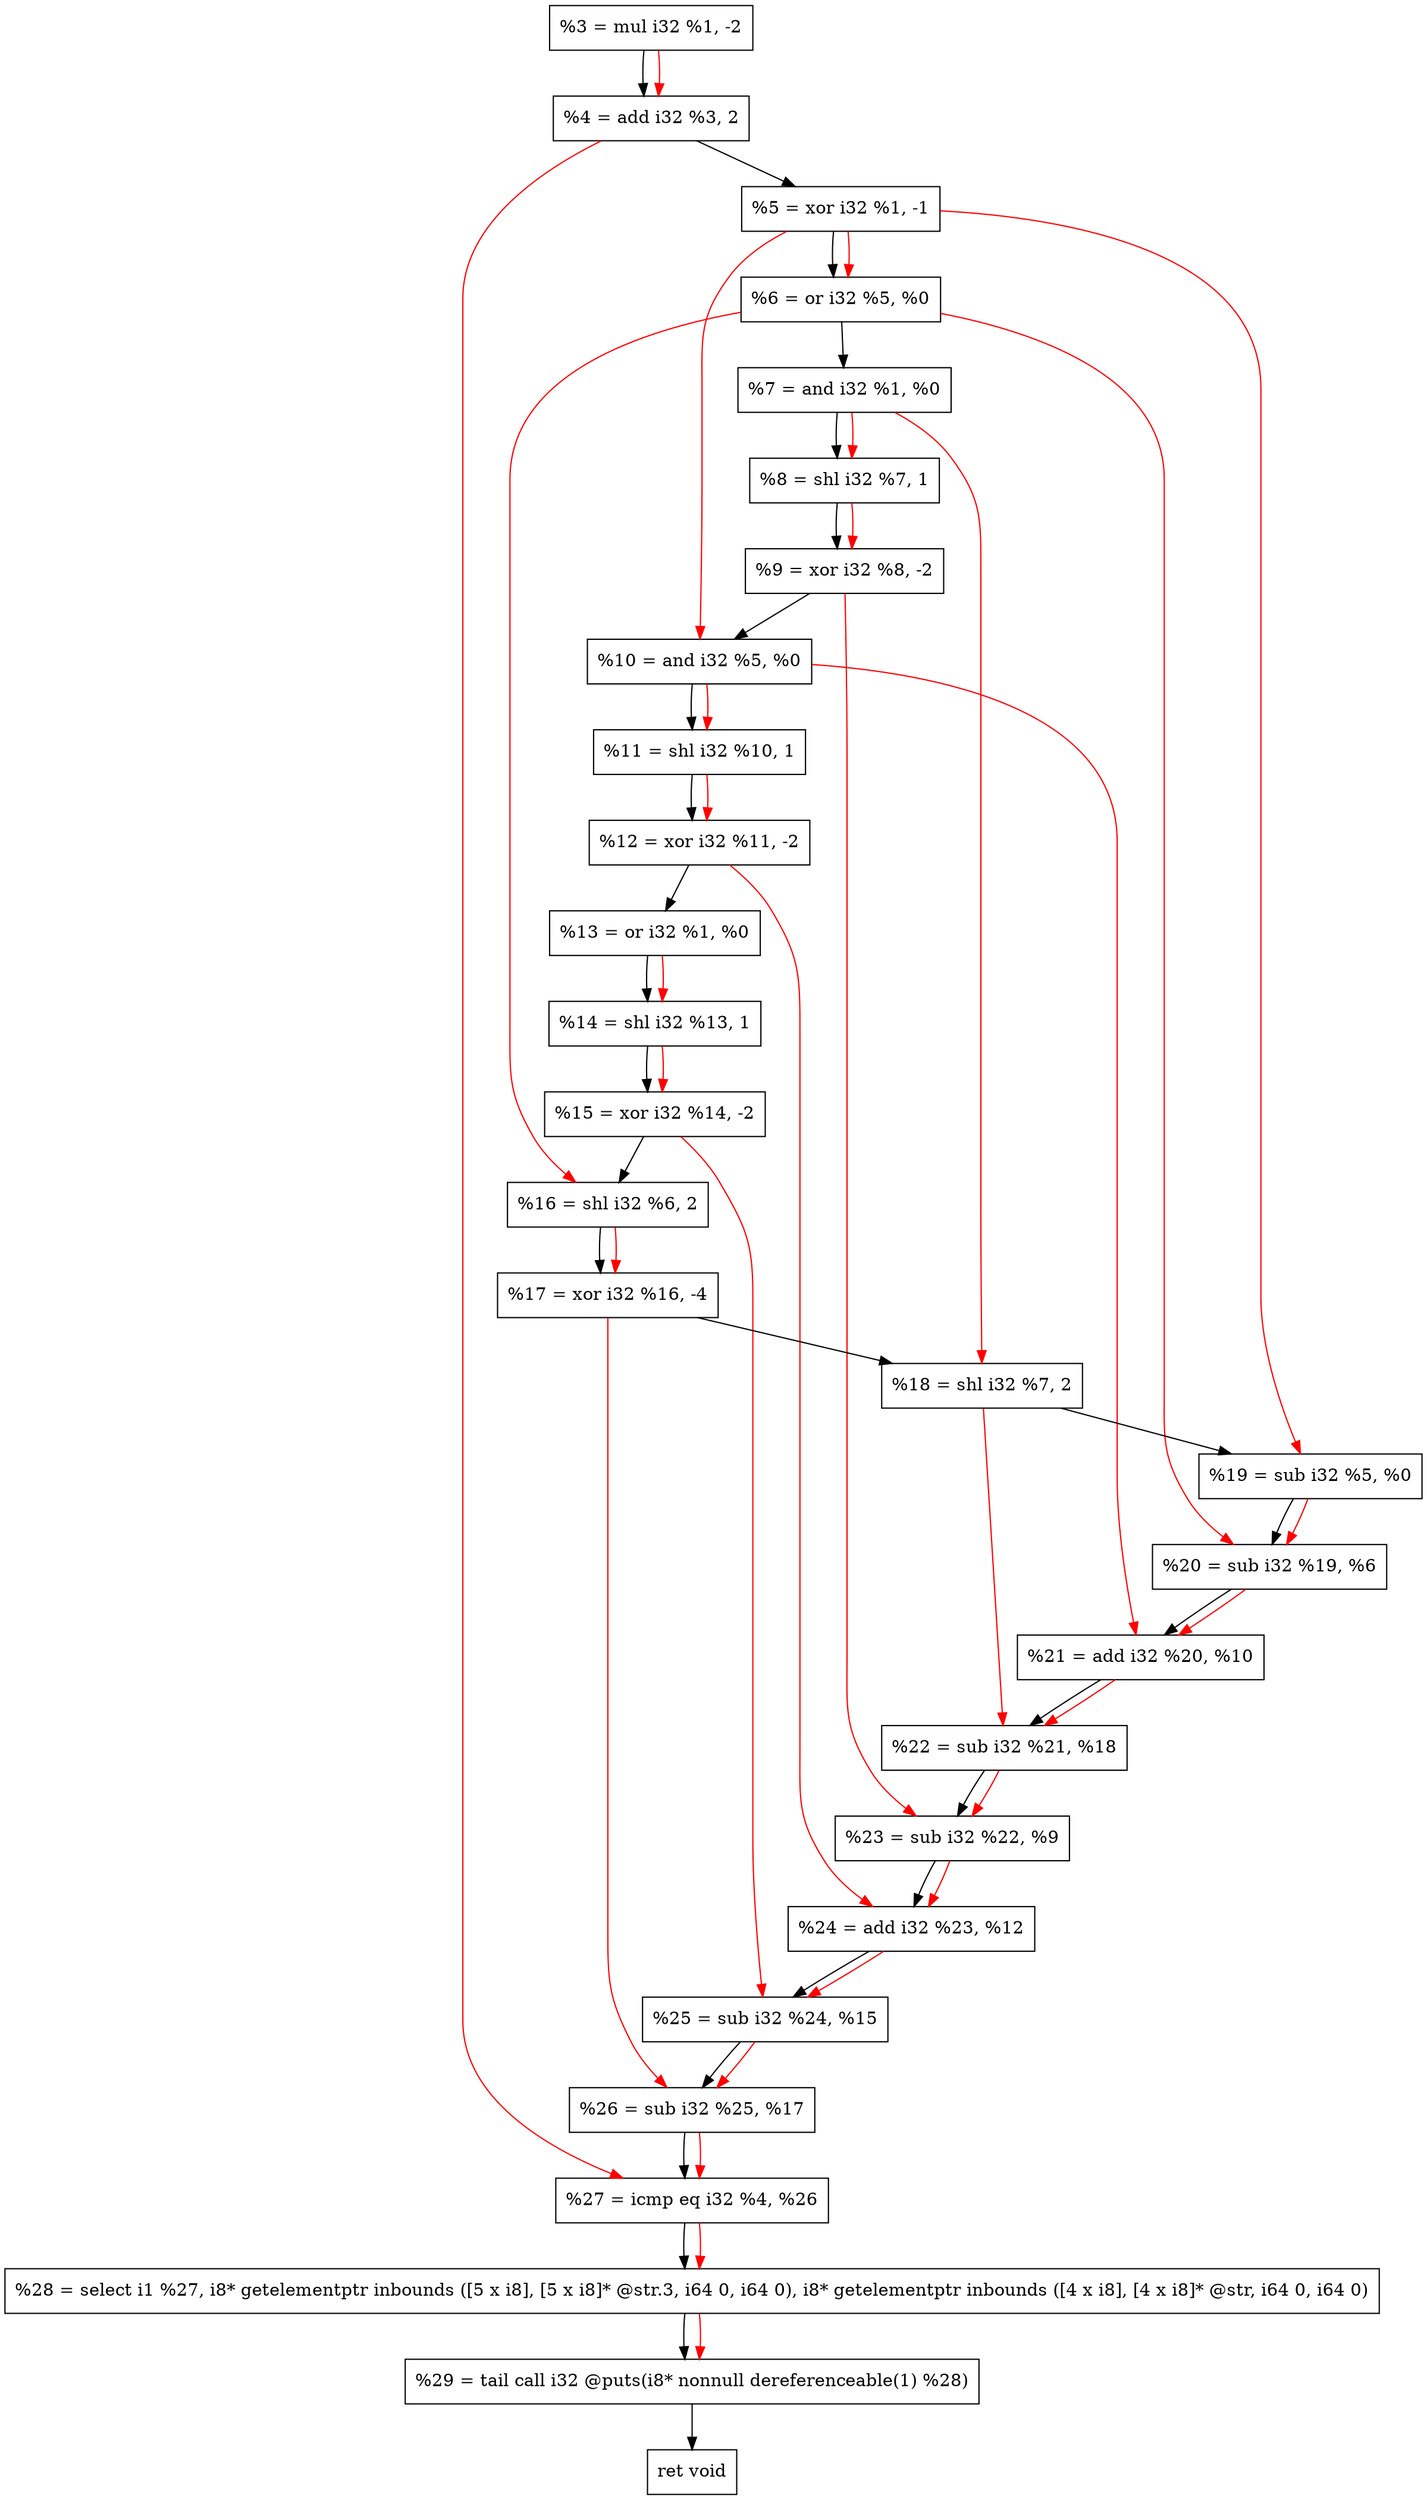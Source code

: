 digraph "DFG for'crackme' function" {
	Node0x10dbbb0[shape=record, label="  %3 = mul i32 %1, -2"];
	Node0x10dbc50[shape=record, label="  %4 = add i32 %3, 2"];
	Node0x10dbd10[shape=record, label="  %5 = xor i32 %1, -1"];
	Node0x10dbd80[shape=record, label="  %6 = or i32 %5, %0"];
	Node0x10dbdf0[shape=record, label="  %7 = and i32 %1, %0"];
	Node0x10dbe90[shape=record, label="  %8 = shl i32 %7, 1"];
	Node0x10dbf00[shape=record, label="  %9 = xor i32 %8, -2"];
	Node0x10dbf70[shape=record, label="  %10 = and i32 %5, %0"];
	Node0x10dbfe0[shape=record, label="  %11 = shl i32 %10, 1"];
	Node0x10dc050[shape=record, label="  %12 = xor i32 %11, -2"];
	Node0x10dc0c0[shape=record, label="  %13 = or i32 %1, %0"];
	Node0x10dc130[shape=record, label="  %14 = shl i32 %13, 1"];
	Node0x10dc1a0[shape=record, label="  %15 = xor i32 %14, -2"];
	Node0x10dc210[shape=record, label="  %16 = shl i32 %6, 2"];
	Node0x10dc2b0[shape=record, label="  %17 = xor i32 %16, -4"];
	Node0x10dc320[shape=record, label="  %18 = shl i32 %7, 2"];
	Node0x10dc390[shape=record, label="  %19 = sub i32 %5, %0"];
	Node0x10dc400[shape=record, label="  %20 = sub i32 %19, %6"];
	Node0x10dc470[shape=record, label="  %21 = add i32 %20, %10"];
	Node0x10dc4e0[shape=record, label="  %22 = sub i32 %21, %18"];
	Node0x10dc550[shape=record, label="  %23 = sub i32 %22, %9"];
	Node0x10dc5c0[shape=record, label="  %24 = add i32 %23, %12"];
	Node0x10dc630[shape=record, label="  %25 = sub i32 %24, %15"];
	Node0x10dc6a0[shape=record, label="  %26 = sub i32 %25, %17"];
	Node0x10dc710[shape=record, label="  %27 = icmp eq i32 %4, %26"];
	Node0x107c268[shape=record, label="  %28 = select i1 %27, i8* getelementptr inbounds ([5 x i8], [5 x i8]* @str.3, i64 0, i64 0), i8* getelementptr inbounds ([4 x i8], [4 x i8]* @str, i64 0, i64 0)"];
	Node0x10dcbb0[shape=record, label="  %29 = tail call i32 @puts(i8* nonnull dereferenceable(1) %28)"];
	Node0x10dcc00[shape=record, label="  ret void"];
	Node0x10dbbb0 -> Node0x10dbc50;
	Node0x10dbc50 -> Node0x10dbd10;
	Node0x10dbd10 -> Node0x10dbd80;
	Node0x10dbd80 -> Node0x10dbdf0;
	Node0x10dbdf0 -> Node0x10dbe90;
	Node0x10dbe90 -> Node0x10dbf00;
	Node0x10dbf00 -> Node0x10dbf70;
	Node0x10dbf70 -> Node0x10dbfe0;
	Node0x10dbfe0 -> Node0x10dc050;
	Node0x10dc050 -> Node0x10dc0c0;
	Node0x10dc0c0 -> Node0x10dc130;
	Node0x10dc130 -> Node0x10dc1a0;
	Node0x10dc1a0 -> Node0x10dc210;
	Node0x10dc210 -> Node0x10dc2b0;
	Node0x10dc2b0 -> Node0x10dc320;
	Node0x10dc320 -> Node0x10dc390;
	Node0x10dc390 -> Node0x10dc400;
	Node0x10dc400 -> Node0x10dc470;
	Node0x10dc470 -> Node0x10dc4e0;
	Node0x10dc4e0 -> Node0x10dc550;
	Node0x10dc550 -> Node0x10dc5c0;
	Node0x10dc5c0 -> Node0x10dc630;
	Node0x10dc630 -> Node0x10dc6a0;
	Node0x10dc6a0 -> Node0x10dc710;
	Node0x10dc710 -> Node0x107c268;
	Node0x107c268 -> Node0x10dcbb0;
	Node0x10dcbb0 -> Node0x10dcc00;
edge [color=red]
	Node0x10dbbb0 -> Node0x10dbc50;
	Node0x10dbd10 -> Node0x10dbd80;
	Node0x10dbdf0 -> Node0x10dbe90;
	Node0x10dbe90 -> Node0x10dbf00;
	Node0x10dbd10 -> Node0x10dbf70;
	Node0x10dbf70 -> Node0x10dbfe0;
	Node0x10dbfe0 -> Node0x10dc050;
	Node0x10dc0c0 -> Node0x10dc130;
	Node0x10dc130 -> Node0x10dc1a0;
	Node0x10dbd80 -> Node0x10dc210;
	Node0x10dc210 -> Node0x10dc2b0;
	Node0x10dbdf0 -> Node0x10dc320;
	Node0x10dbd10 -> Node0x10dc390;
	Node0x10dc390 -> Node0x10dc400;
	Node0x10dbd80 -> Node0x10dc400;
	Node0x10dc400 -> Node0x10dc470;
	Node0x10dbf70 -> Node0x10dc470;
	Node0x10dc470 -> Node0x10dc4e0;
	Node0x10dc320 -> Node0x10dc4e0;
	Node0x10dc4e0 -> Node0x10dc550;
	Node0x10dbf00 -> Node0x10dc550;
	Node0x10dc550 -> Node0x10dc5c0;
	Node0x10dc050 -> Node0x10dc5c0;
	Node0x10dc5c0 -> Node0x10dc630;
	Node0x10dc1a0 -> Node0x10dc630;
	Node0x10dc630 -> Node0x10dc6a0;
	Node0x10dc2b0 -> Node0x10dc6a0;
	Node0x10dbc50 -> Node0x10dc710;
	Node0x10dc6a0 -> Node0x10dc710;
	Node0x10dc710 -> Node0x107c268;
	Node0x107c268 -> Node0x10dcbb0;
}

